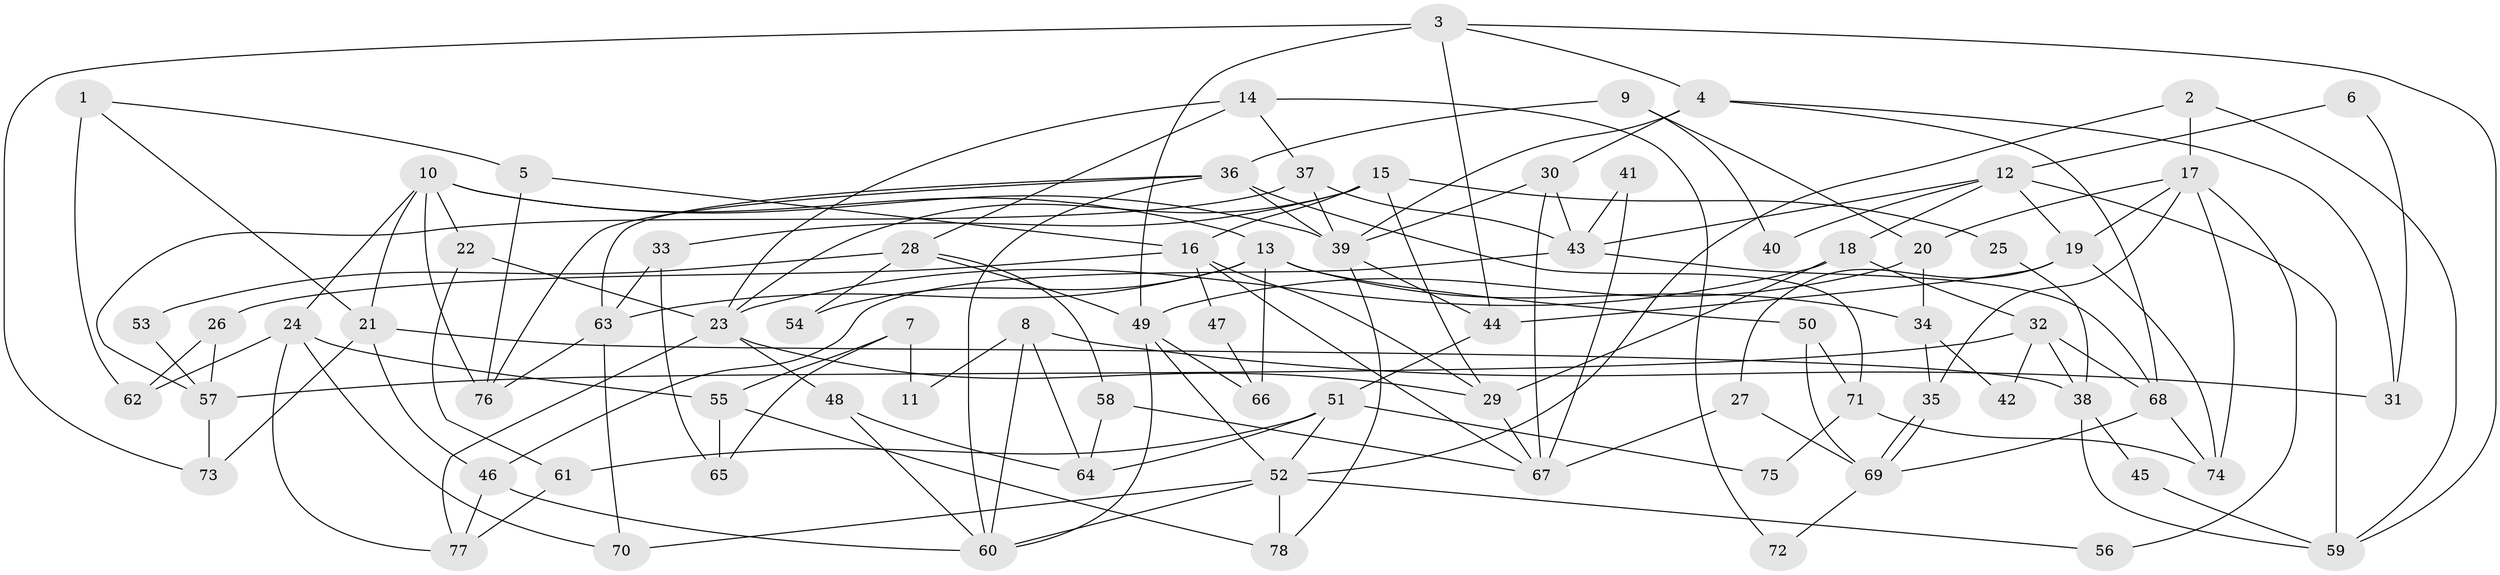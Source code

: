 // Generated by graph-tools (version 1.1) at 2025/51/03/09/25 04:51:09]
// undirected, 78 vertices, 156 edges
graph export_dot {
graph [start="1"]
  node [color=gray90,style=filled];
  1;
  2;
  3;
  4;
  5;
  6;
  7;
  8;
  9;
  10;
  11;
  12;
  13;
  14;
  15;
  16;
  17;
  18;
  19;
  20;
  21;
  22;
  23;
  24;
  25;
  26;
  27;
  28;
  29;
  30;
  31;
  32;
  33;
  34;
  35;
  36;
  37;
  38;
  39;
  40;
  41;
  42;
  43;
  44;
  45;
  46;
  47;
  48;
  49;
  50;
  51;
  52;
  53;
  54;
  55;
  56;
  57;
  58;
  59;
  60;
  61;
  62;
  63;
  64;
  65;
  66;
  67;
  68;
  69;
  70;
  71;
  72;
  73;
  74;
  75;
  76;
  77;
  78;
  1 -- 62;
  1 -- 5;
  1 -- 21;
  2 -- 17;
  2 -- 52;
  2 -- 59;
  3 -- 59;
  3 -- 4;
  3 -- 44;
  3 -- 49;
  3 -- 73;
  4 -- 30;
  4 -- 39;
  4 -- 31;
  4 -- 68;
  5 -- 76;
  5 -- 16;
  6 -- 12;
  6 -- 31;
  7 -- 65;
  7 -- 55;
  7 -- 11;
  8 -- 60;
  8 -- 64;
  8 -- 11;
  8 -- 31;
  9 -- 36;
  9 -- 20;
  9 -- 40;
  10 -- 39;
  10 -- 13;
  10 -- 21;
  10 -- 22;
  10 -- 24;
  10 -- 76;
  12 -- 59;
  12 -- 19;
  12 -- 18;
  12 -- 40;
  12 -- 43;
  13 -- 50;
  13 -- 34;
  13 -- 54;
  13 -- 63;
  13 -- 66;
  14 -- 23;
  14 -- 37;
  14 -- 28;
  14 -- 72;
  15 -- 29;
  15 -- 23;
  15 -- 16;
  15 -- 25;
  15 -- 33;
  16 -- 29;
  16 -- 26;
  16 -- 47;
  16 -- 67;
  17 -- 19;
  17 -- 74;
  17 -- 20;
  17 -- 35;
  17 -- 56;
  18 -- 29;
  18 -- 23;
  18 -- 32;
  19 -- 44;
  19 -- 27;
  19 -- 74;
  20 -- 49;
  20 -- 34;
  21 -- 38;
  21 -- 46;
  21 -- 73;
  22 -- 23;
  22 -- 61;
  23 -- 77;
  23 -- 29;
  23 -- 48;
  24 -- 77;
  24 -- 55;
  24 -- 62;
  24 -- 70;
  25 -- 38;
  26 -- 57;
  26 -- 62;
  27 -- 69;
  27 -- 67;
  28 -- 49;
  28 -- 53;
  28 -- 54;
  28 -- 58;
  29 -- 67;
  30 -- 43;
  30 -- 39;
  30 -- 67;
  32 -- 68;
  32 -- 38;
  32 -- 42;
  32 -- 57;
  33 -- 63;
  33 -- 65;
  34 -- 35;
  34 -- 42;
  35 -- 69;
  35 -- 69;
  36 -- 76;
  36 -- 63;
  36 -- 39;
  36 -- 60;
  36 -- 71;
  37 -- 57;
  37 -- 43;
  37 -- 39;
  38 -- 45;
  38 -- 59;
  39 -- 44;
  39 -- 78;
  41 -- 67;
  41 -- 43;
  43 -- 46;
  43 -- 68;
  44 -- 51;
  45 -- 59;
  46 -- 60;
  46 -- 77;
  47 -- 66;
  48 -- 64;
  48 -- 60;
  49 -- 60;
  49 -- 52;
  49 -- 66;
  50 -- 71;
  50 -- 69;
  51 -- 52;
  51 -- 61;
  51 -- 64;
  51 -- 75;
  52 -- 60;
  52 -- 56;
  52 -- 70;
  52 -- 78;
  53 -- 57;
  55 -- 78;
  55 -- 65;
  57 -- 73;
  58 -- 67;
  58 -- 64;
  61 -- 77;
  63 -- 70;
  63 -- 76;
  68 -- 69;
  68 -- 74;
  69 -- 72;
  71 -- 74;
  71 -- 75;
}
